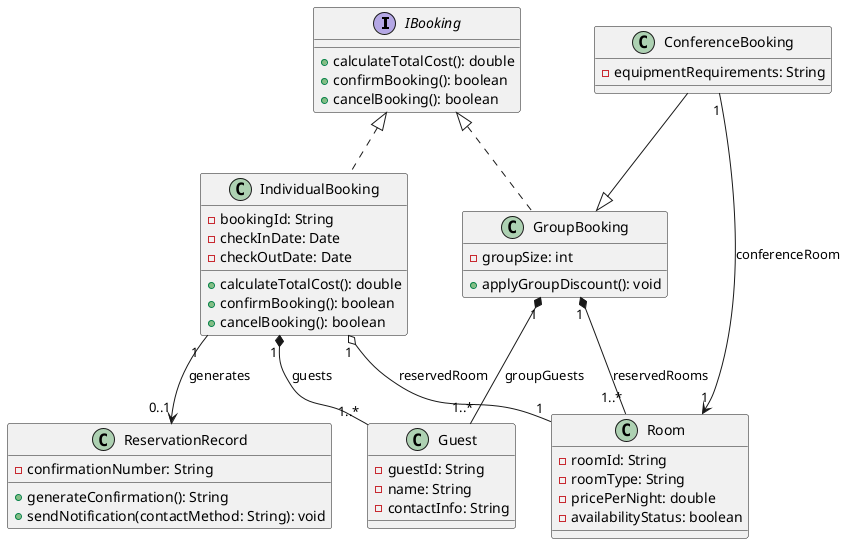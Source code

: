 ```plantuml
@startuml
interface IBooking {
    + calculateTotalCost(): double
    + confirmBooking(): boolean
    + cancelBooking(): boolean
}

class IndividualBooking implements IBooking {
    - bookingId: String
    - checkInDate: Date
    - checkOutDate: Date
    + calculateTotalCost(): double
    + confirmBooking(): boolean
    + cancelBooking(): boolean
}

class GroupBooking implements IBooking {
    - groupSize: int
    + applyGroupDiscount(): void
}

class ConferenceBooking {
    - equipmentRequirements: String
}

class ReservationRecord {
    - confirmationNumber: String
    + generateConfirmation(): String
    + sendNotification(contactMethod: String): void
}

class Guest {
    - guestId: String
    - name: String
    - contactInfo: String
}

class Room {
    - roomId: String
    - roomType: String
    - pricePerNight: double
    - availabilityStatus: boolean
}

IndividualBooking "1" *-- "1..*" Guest : guests
IndividualBooking "1" o-- "1" Room : reservedRoom
IndividualBooking "1" --> "0..1" ReservationRecord : generates
GroupBooking "1" *-- "1..*" Guest : groupGuests
GroupBooking "1" *-- "1..*" Room : reservedRooms
ConferenceBooking --|> GroupBooking
ConferenceBooking "1" --> "1" Room : conferenceRoom
@enduml
